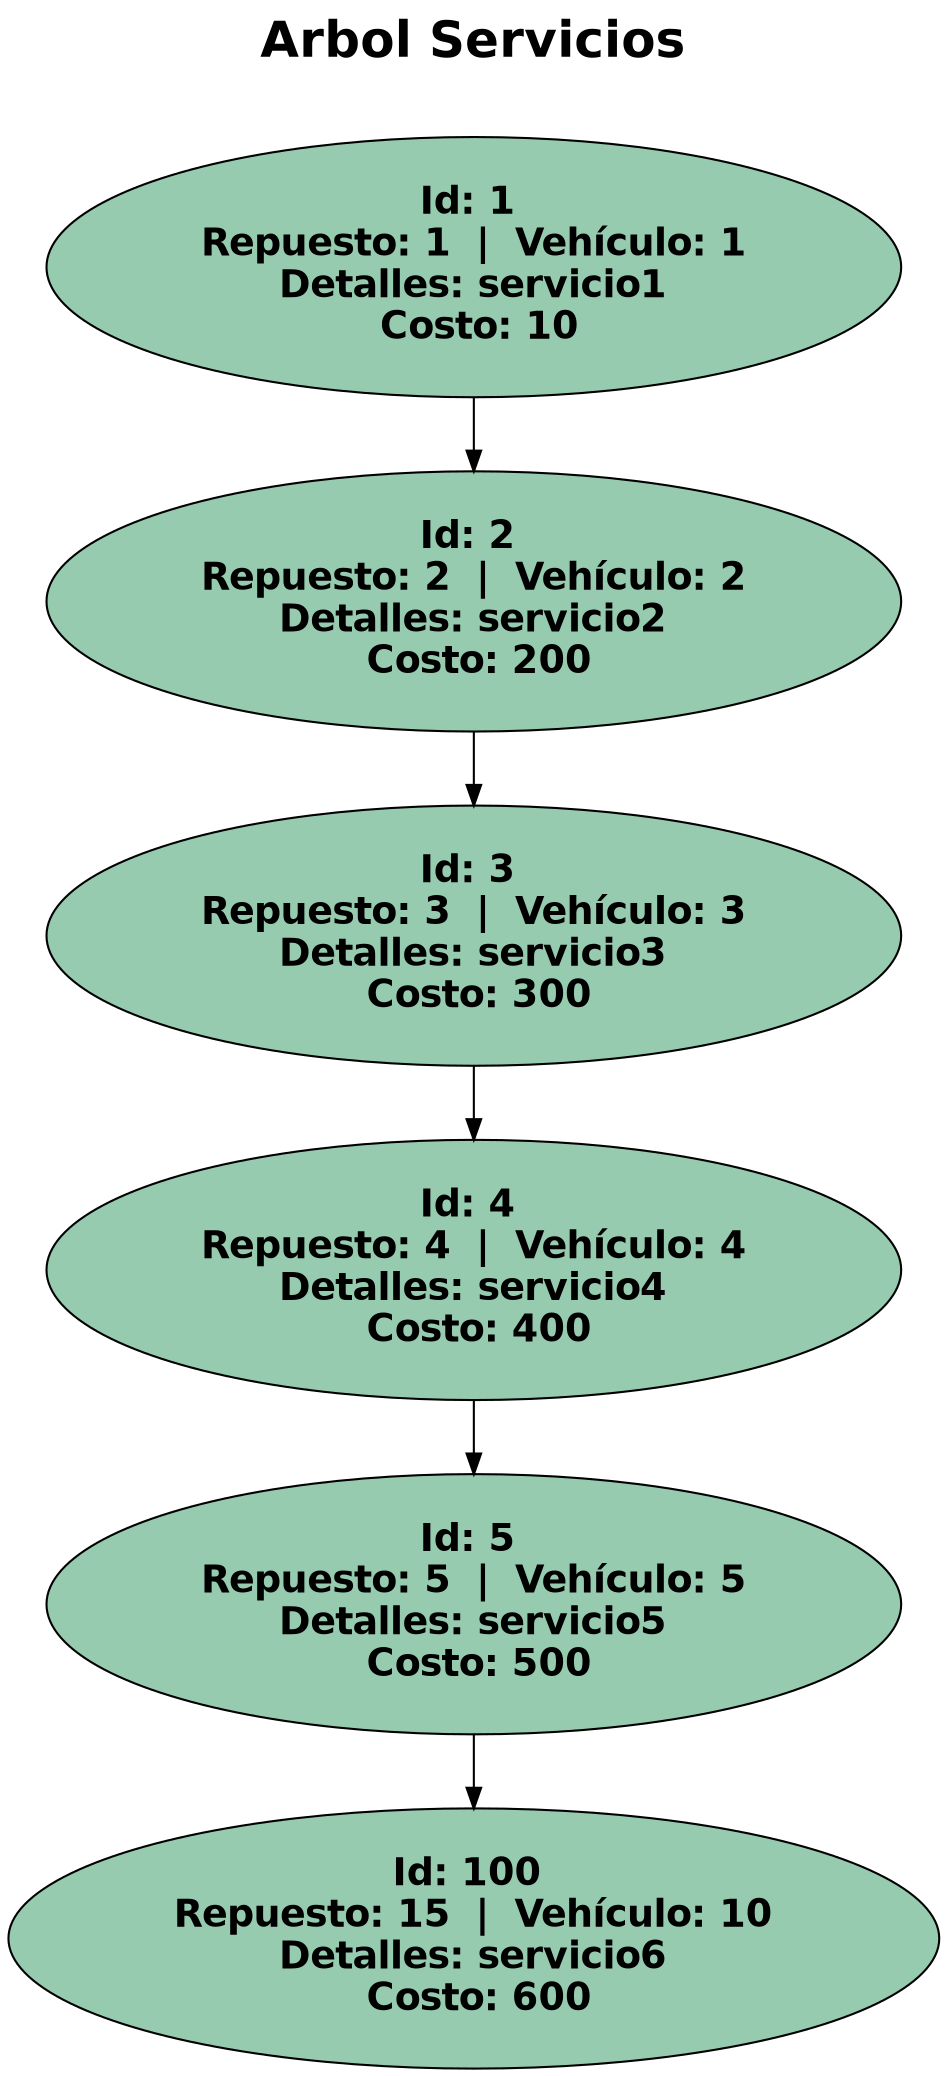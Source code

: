 digraph G {
label = "Arbol Servicios

";

labelloc = "t";
fontsize = 24;
fontname = "Helvetica-Bold";
 1 [label="Id: 1 \n Repuesto: 1  |  Vehículo: 1 \n Detalles: servicio1 \n Costo: 10" style="filled" fillcolor="#96cbb0" fontname="Helvetica-Bold" fontsize = 18 ];
  1 -> 2;
 2 [label="Id: 2 \n Repuesto: 2  |  Vehículo: 2 \n Detalles: servicio2 \n Costo: 200" style="filled" fillcolor="#96cbb0" fontname="Helvetica-Bold" fontsize = 18 ];
  2 -> 3;
 3 [label="Id: 3 \n Repuesto: 3  |  Vehículo: 3 \n Detalles: servicio3 \n Costo: 300" style="filled" fillcolor="#96cbb0" fontname="Helvetica-Bold" fontsize = 18 ];
  3 -> 4;
 4 [label="Id: 4 \n Repuesto: 4  |  Vehículo: 4 \n Detalles: servicio4 \n Costo: 400" style="filled" fillcolor="#96cbb0" fontname="Helvetica-Bold" fontsize = 18 ];
  4 -> 5;
 5 [label="Id: 5 \n Repuesto: 5  |  Vehículo: 5 \n Detalles: servicio5 \n Costo: 500" style="filled" fillcolor="#96cbb0" fontname="Helvetica-Bold" fontsize = 18 ];
  5 -> 100;
 100 [label="Id: 100 \n Repuesto: 15  |  Vehículo: 10 \n Detalles: servicio6 \n Costo: 600" style="filled" fillcolor="#96cbb0" fontname="Helvetica-Bold" fontsize = 18 ];
}
